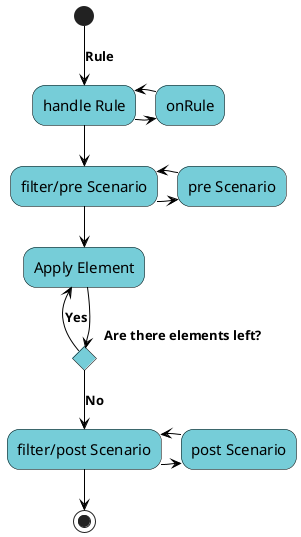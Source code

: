 @startuml
skinparam activity {
BackgroundColor #76CDD8
ArrowColor black
ArrowFontSize 13
ArrowFontStyle bold
ArrowFontName Segoe UI
BorderColor black
FontName Segoe UI
FontSize 15
}
(*) -->[Rule] "handle Rule"
-right-> "onRule"
-left-> "handle Rule"
--> "filter/pre Scenario"
-right-> "pre Scenario"
-left-> "filter/pre Scenario"
--> "Apply Element"
If "Are there elements left?"
-left-> [Yes]"Apply Element"
else
-->[No] "filter/post Scenario"
-right-> "post Scenario"
-left-> "filter/post Scenario"
--> (*)
@enduml
